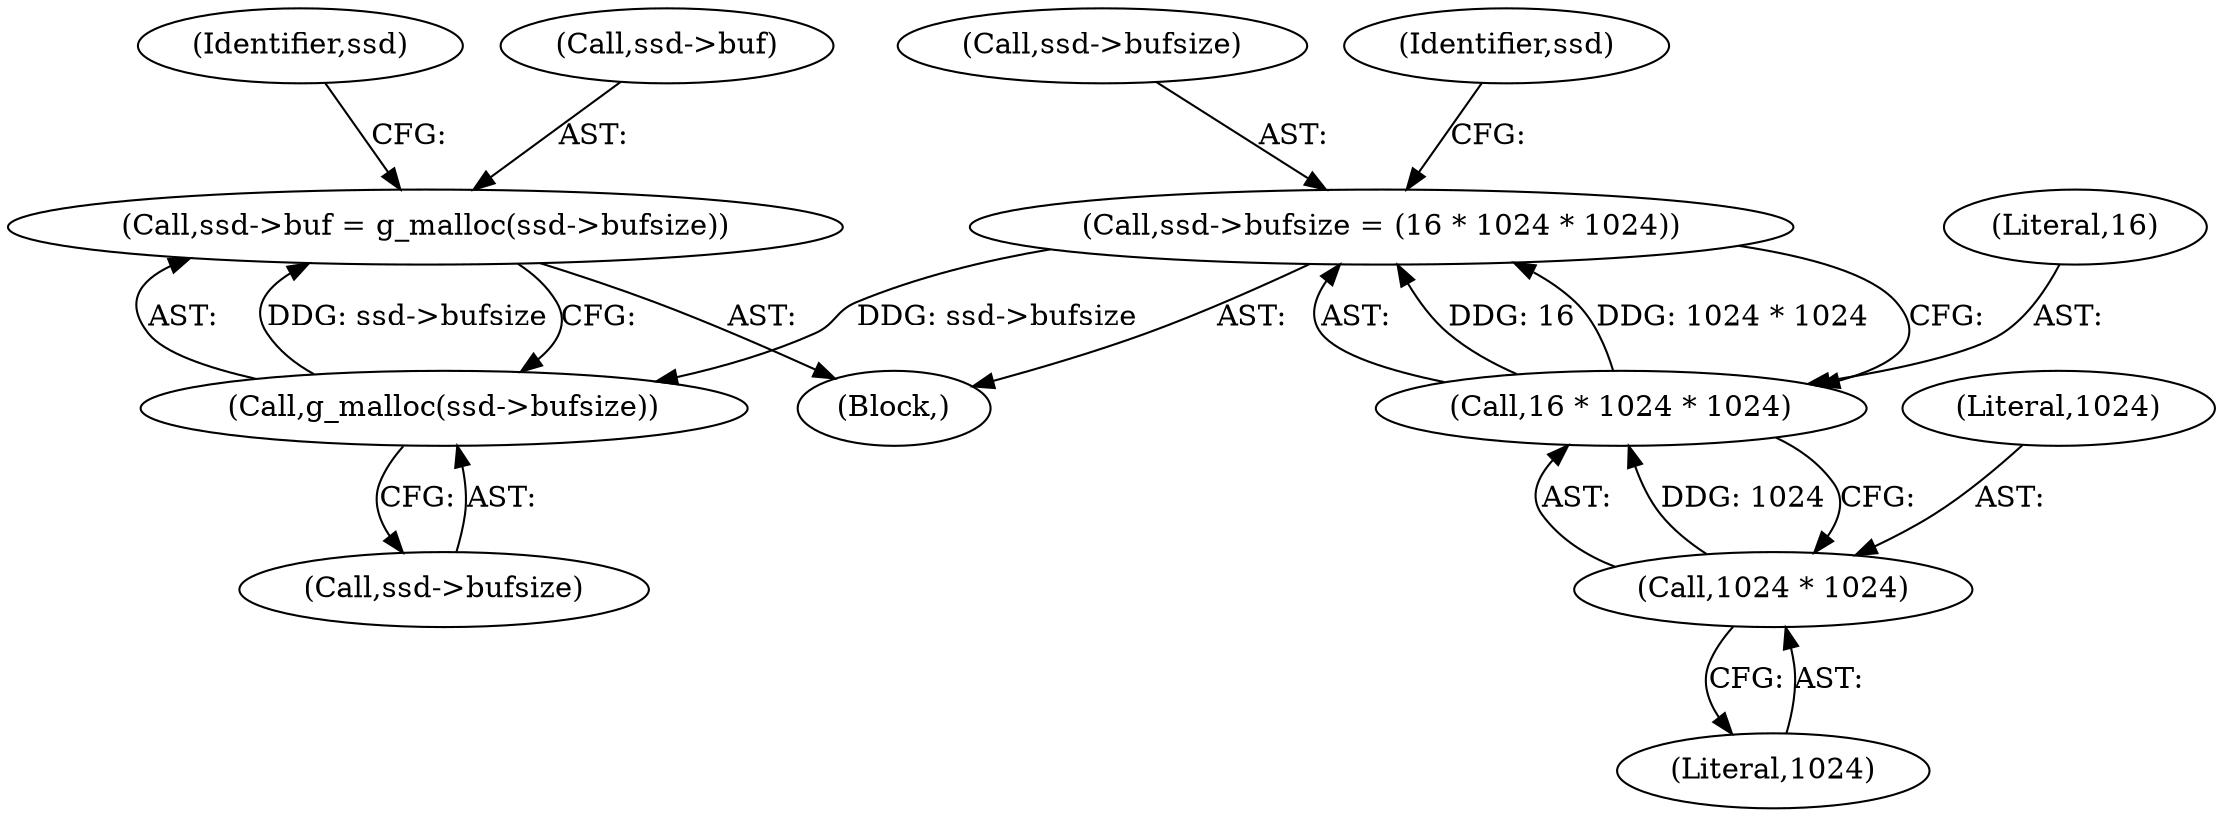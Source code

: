digraph "0_qemu_ab9509cceabef28071e41bdfa073083859c949a7_0@API" {
"1000200" [label="(Call,ssd->buf = g_malloc(ssd->bufsize))"];
"1000204" [label="(Call,g_malloc(ssd->bufsize))"];
"1000191" [label="(Call,ssd->bufsize = (16 * 1024 * 1024))"];
"1000195" [label="(Call,16 * 1024 * 1024)"];
"1000197" [label="(Call,1024 * 1024)"];
"1000205" [label="(Call,ssd->bufsize)"];
"1000196" [label="(Literal,16)"];
"1000199" [label="(Literal,1024)"];
"1000204" [label="(Call,g_malloc(ssd->bufsize))"];
"1000198" [label="(Literal,1024)"];
"1000212" [label="(Identifier,ssd)"];
"1000197" [label="(Call,1024 * 1024)"];
"1000192" [label="(Call,ssd->bufsize)"];
"1000156" [label="(Block,)"];
"1000191" [label="(Call,ssd->bufsize = (16 * 1024 * 1024))"];
"1000195" [label="(Call,16 * 1024 * 1024)"];
"1000200" [label="(Call,ssd->buf = g_malloc(ssd->bufsize))"];
"1000201" [label="(Call,ssd->buf)"];
"1000202" [label="(Identifier,ssd)"];
"1000200" -> "1000156"  [label="AST: "];
"1000200" -> "1000204"  [label="CFG: "];
"1000201" -> "1000200"  [label="AST: "];
"1000204" -> "1000200"  [label="AST: "];
"1000212" -> "1000200"  [label="CFG: "];
"1000204" -> "1000200"  [label="DDG: ssd->bufsize"];
"1000204" -> "1000205"  [label="CFG: "];
"1000205" -> "1000204"  [label="AST: "];
"1000191" -> "1000204"  [label="DDG: ssd->bufsize"];
"1000191" -> "1000156"  [label="AST: "];
"1000191" -> "1000195"  [label="CFG: "];
"1000192" -> "1000191"  [label="AST: "];
"1000195" -> "1000191"  [label="AST: "];
"1000202" -> "1000191"  [label="CFG: "];
"1000195" -> "1000191"  [label="DDG: 16"];
"1000195" -> "1000191"  [label="DDG: 1024 * 1024"];
"1000195" -> "1000197"  [label="CFG: "];
"1000196" -> "1000195"  [label="AST: "];
"1000197" -> "1000195"  [label="AST: "];
"1000197" -> "1000195"  [label="DDG: 1024"];
"1000197" -> "1000199"  [label="CFG: "];
"1000198" -> "1000197"  [label="AST: "];
"1000199" -> "1000197"  [label="AST: "];
}
